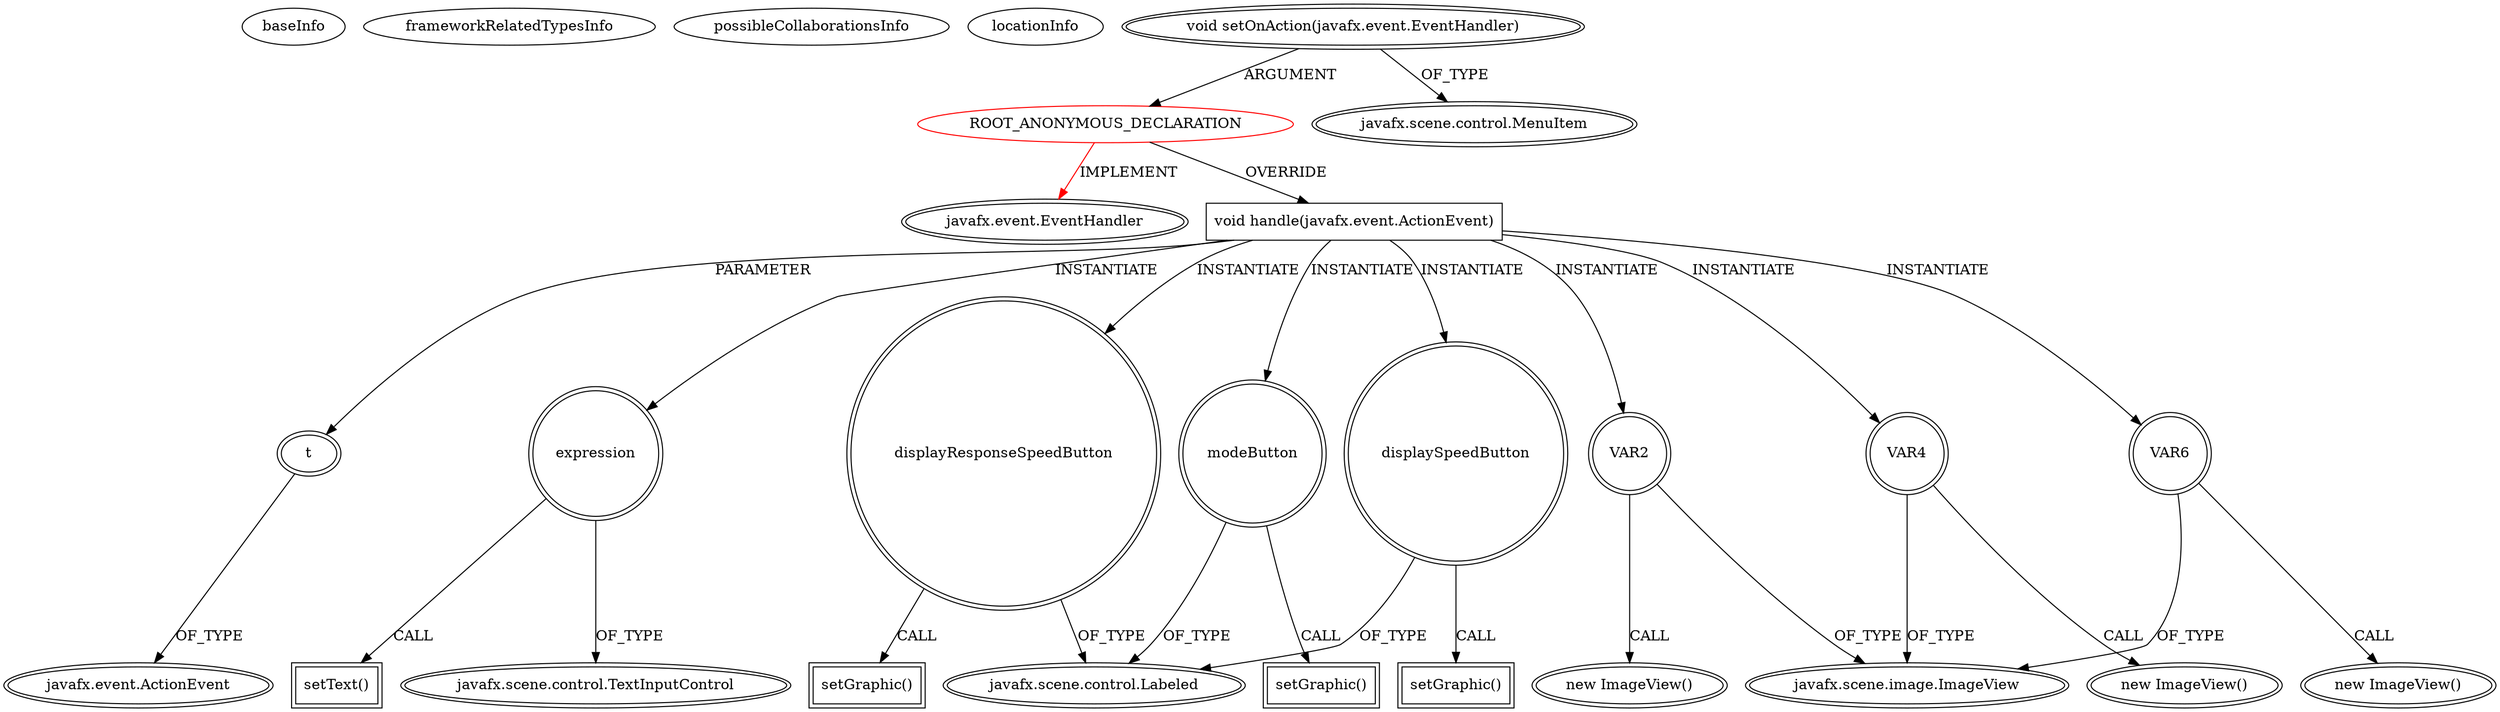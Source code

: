 digraph {
baseInfo[graphId=191,category="extension_graph",isAnonymous=true,possibleRelation=false]
frameworkRelatedTypesInfo[0="javafx.event.EventHandler"]
possibleCollaborationsInfo[]
locationInfo[projectName="BryceLawrence-Tableiness",filePath="/BryceLawrence-Tableiness/Tableiness-master/src/truthtablegenerator/GUI.java",contextSignature="void createFileMenuBar(javafx.stage.Stage)",graphId="191"]
0[label="ROOT_ANONYMOUS_DECLARATION",vertexType="ROOT_ANONYMOUS_DECLARATION",isFrameworkType=false,color=red]
1[label="javafx.event.EventHandler",vertexType="FRAMEWORK_INTERFACE_TYPE",isFrameworkType=true,peripheries=2]
2[label="void setOnAction(javafx.event.EventHandler)",vertexType="OUTSIDE_CALL",isFrameworkType=true,peripheries=2]
3[label="javafx.scene.control.MenuItem",vertexType="FRAMEWORK_CLASS_TYPE",isFrameworkType=true,peripheries=2]
4[label="void handle(javafx.event.ActionEvent)",vertexType="OVERRIDING_METHOD_DECLARATION",isFrameworkType=false,shape=box]
5[label="t",vertexType="PARAMETER_DECLARATION",isFrameworkType=true,peripheries=2]
6[label="javafx.event.ActionEvent",vertexType="FRAMEWORK_CLASS_TYPE",isFrameworkType=true,peripheries=2]
7[label="expression",vertexType="VARIABLE_EXPRESION",isFrameworkType=true,peripheries=2,shape=circle]
9[label="javafx.scene.control.TextInputControl",vertexType="FRAMEWORK_CLASS_TYPE",isFrameworkType=true,peripheries=2]
8[label="setText()",vertexType="INSIDE_CALL",isFrameworkType=true,peripheries=2,shape=box]
10[label="displayResponseSpeedButton",vertexType="VARIABLE_EXPRESION",isFrameworkType=true,peripheries=2,shape=circle]
12[label="javafx.scene.control.Labeled",vertexType="FRAMEWORK_CLASS_TYPE",isFrameworkType=true,peripheries=2]
11[label="setGraphic()",vertexType="INSIDE_CALL",isFrameworkType=true,peripheries=2,shape=box]
14[label="VAR2",vertexType="VARIABLE_EXPRESION",isFrameworkType=true,peripheries=2,shape=circle]
15[label="javafx.scene.image.ImageView",vertexType="FRAMEWORK_CLASS_TYPE",isFrameworkType=true,peripheries=2]
13[label="new ImageView()",vertexType="CONSTRUCTOR_CALL",isFrameworkType=true,peripheries=2]
16[label="modeButton",vertexType="VARIABLE_EXPRESION",isFrameworkType=true,peripheries=2,shape=circle]
17[label="setGraphic()",vertexType="INSIDE_CALL",isFrameworkType=true,peripheries=2,shape=box]
20[label="VAR4",vertexType="VARIABLE_EXPRESION",isFrameworkType=true,peripheries=2,shape=circle]
19[label="new ImageView()",vertexType="CONSTRUCTOR_CALL",isFrameworkType=true,peripheries=2]
22[label="displaySpeedButton",vertexType="VARIABLE_EXPRESION",isFrameworkType=true,peripheries=2,shape=circle]
23[label="setGraphic()",vertexType="INSIDE_CALL",isFrameworkType=true,peripheries=2,shape=box]
26[label="VAR6",vertexType="VARIABLE_EXPRESION",isFrameworkType=true,peripheries=2,shape=circle]
25[label="new ImageView()",vertexType="CONSTRUCTOR_CALL",isFrameworkType=true,peripheries=2]
0->1[label="IMPLEMENT",color=red]
2->0[label="ARGUMENT"]
2->3[label="OF_TYPE"]
0->4[label="OVERRIDE"]
5->6[label="OF_TYPE"]
4->5[label="PARAMETER"]
4->7[label="INSTANTIATE"]
7->9[label="OF_TYPE"]
7->8[label="CALL"]
4->10[label="INSTANTIATE"]
10->12[label="OF_TYPE"]
10->11[label="CALL"]
4->14[label="INSTANTIATE"]
14->15[label="OF_TYPE"]
14->13[label="CALL"]
4->16[label="INSTANTIATE"]
16->12[label="OF_TYPE"]
16->17[label="CALL"]
4->20[label="INSTANTIATE"]
20->15[label="OF_TYPE"]
20->19[label="CALL"]
4->22[label="INSTANTIATE"]
22->12[label="OF_TYPE"]
22->23[label="CALL"]
4->26[label="INSTANTIATE"]
26->15[label="OF_TYPE"]
26->25[label="CALL"]
}

